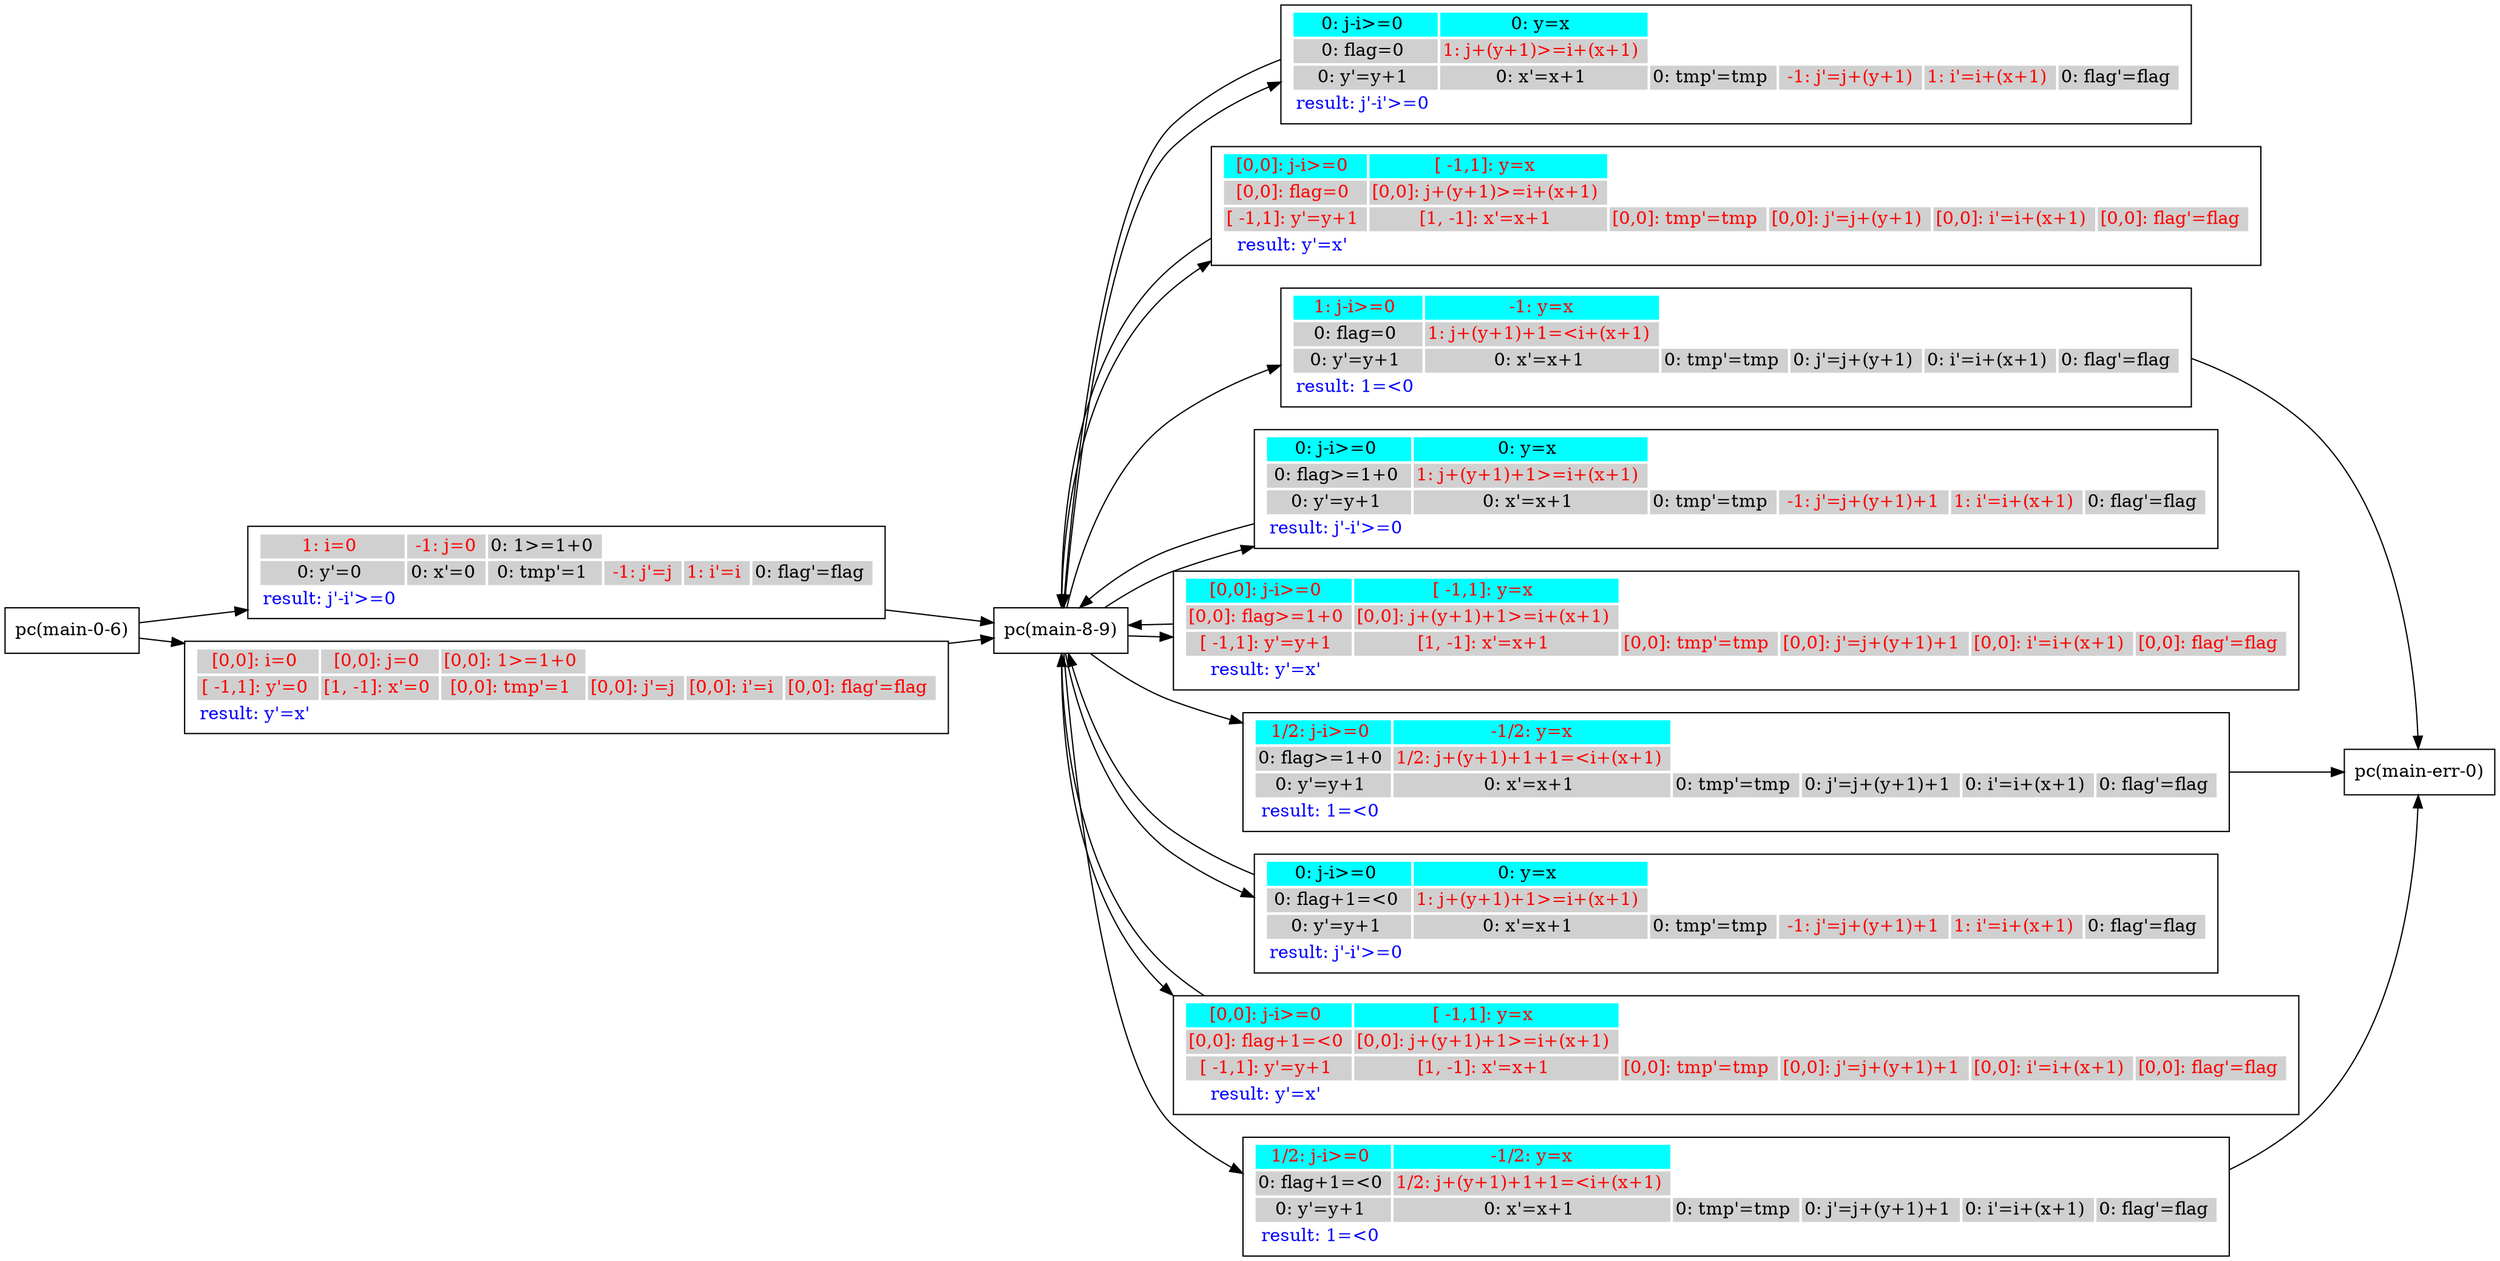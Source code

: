 digraph G {
 rankdir=LR 
 node [shape=box]
N1 [label="pc(main-0-6)"];
N3 [label="pc(main-8-9)"];
N5 [label="pc(main-err-0)"];
N3 -> A1A0 ;
A1A0 -> N3 ;
A1A0 [ label=<<TABLE border="0"><TR><TD bgcolor = "#00FFFF"><FONT COLOR="black">0: j-i&#062;=0 </FONT></TD><TD bgcolor = "#00FFFF"><FONT COLOR="black">0: y=x </FONT></TD></TR><TR><TD bgcolor = "#D0D0D0"><FONT COLOR="black">0: flag=0 </FONT></TD><TD bgcolor = "#D0D0D0"><FONT COLOR="red">1: j+(y+1)&#062;=i+(x+1) </FONT></TD></TR><TR><TD bgcolor = "#D0D0D0"><FONT COLOR="black">0: y'=y+1 </FONT></TD><TD bgcolor = "#D0D0D0"><FONT COLOR="black">0: x'=x+1 </FONT></TD><TD bgcolor = "#D0D0D0"><FONT COLOR="black">0: tmp'=tmp </FONT></TD><TD bgcolor = "#D0D0D0"><FONT COLOR="red"> -1: j'=j+(y+1) </FONT></TD><TD bgcolor = "#D0D0D0"><FONT COLOR="red">1: i'=i+(x+1) </FONT></TD><TD bgcolor = "#D0D0D0"><FONT COLOR="black">0: flag'=flag </FONT></TD></TR><TR><TD bgcolor = "white"><FONT COLOR="blue">result: j'-i'&#062;=0 </FONT></TD></TR></TABLE>>];
N3 -> A1A1 ;
A1A1 -> N3 ;
A1A1 [ label=<<TABLE border="0"><TR><TD bgcolor = "#00FFFF"><FONT COLOR="red">[0,0]: j-i&#062;=0 </FONT></TD><TD bgcolor = "#00FFFF"><FONT COLOR="red">[ -1,1]: y=x </FONT></TD></TR><TR><TD bgcolor = "#D0D0D0"><FONT COLOR="red">[0,0]: flag=0 </FONT></TD><TD bgcolor = "#D0D0D0"><FONT COLOR="red">[0,0]: j+(y+1)&#062;=i+(x+1) </FONT></TD></TR><TR><TD bgcolor = "#D0D0D0"><FONT COLOR="red">[ -1,1]: y'=y+1 </FONT></TD><TD bgcolor = "#D0D0D0"><FONT COLOR="red">[1, -1]: x'=x+1 </FONT></TD><TD bgcolor = "#D0D0D0"><FONT COLOR="red">[0,0]: tmp'=tmp </FONT></TD><TD bgcolor = "#D0D0D0"><FONT COLOR="red">[0,0]: j'=j+(y+1) </FONT></TD><TD bgcolor = "#D0D0D0"><FONT COLOR="red">[0,0]: i'=i+(x+1) </FONT></TD><TD bgcolor = "#D0D0D0"><FONT COLOR="red">[0,0]: flag'=flag </FONT></TD></TR><TR><TD bgcolor = "white"><FONT COLOR="blue">result: y'=x' </FONT></TD></TR></TABLE>>];
N3 -> A2A0 ;
A2A0 -> N5 ;
A2A0 [ label=<<TABLE border="0"><TR><TD bgcolor = "#00FFFF"><FONT COLOR="red">1: j-i&#062;=0 </FONT></TD><TD bgcolor = "#00FFFF"><FONT COLOR="red"> -1: y=x </FONT></TD></TR><TR><TD bgcolor = "#D0D0D0"><FONT COLOR="black">0: flag=0 </FONT></TD><TD bgcolor = "#D0D0D0"><FONT COLOR="red">1: j+(y+1)+1=&#060;i+(x+1) </FONT></TD></TR><TR><TD bgcolor = "#D0D0D0"><FONT COLOR="black">0: y'=y+1 </FONT></TD><TD bgcolor = "#D0D0D0"><FONT COLOR="black">0: x'=x+1 </FONT></TD><TD bgcolor = "#D0D0D0"><FONT COLOR="black">0: tmp'=tmp </FONT></TD><TD bgcolor = "#D0D0D0"><FONT COLOR="black">0: j'=j+(y+1) </FONT></TD><TD bgcolor = "#D0D0D0"><FONT COLOR="black">0: i'=i+(x+1) </FONT></TD><TD bgcolor = "#D0D0D0"><FONT COLOR="black">0: flag'=flag </FONT></TD></TR><TR><TD bgcolor = "white"><FONT COLOR="blue">result: 1=&#060;0 </FONT></TD></TR></TABLE>>];
N3 -> A3A0 ;
A3A0 -> N3 ;
A3A0 [ label=<<TABLE border="0"><TR><TD bgcolor = "#00FFFF"><FONT COLOR="black">0: j-i&#062;=0 </FONT></TD><TD bgcolor = "#00FFFF"><FONT COLOR="black">0: y=x </FONT></TD></TR><TR><TD bgcolor = "#D0D0D0"><FONT COLOR="black">0: flag&#062;=1+0 </FONT></TD><TD bgcolor = "#D0D0D0"><FONT COLOR="red">1: j+(y+1)+1&#062;=i+(x+1) </FONT></TD></TR><TR><TD bgcolor = "#D0D0D0"><FONT COLOR="black">0: y'=y+1 </FONT></TD><TD bgcolor = "#D0D0D0"><FONT COLOR="black">0: x'=x+1 </FONT></TD><TD bgcolor = "#D0D0D0"><FONT COLOR="black">0: tmp'=tmp </FONT></TD><TD bgcolor = "#D0D0D0"><FONT COLOR="red"> -1: j'=j+(y+1)+1 </FONT></TD><TD bgcolor = "#D0D0D0"><FONT COLOR="red">1: i'=i+(x+1) </FONT></TD><TD bgcolor = "#D0D0D0"><FONT COLOR="black">0: flag'=flag </FONT></TD></TR><TR><TD bgcolor = "white"><FONT COLOR="blue">result: j'-i'&#062;=0 </FONT></TD></TR></TABLE>>];
N3 -> A3A1 ;
A3A1 -> N3 ;
A3A1 [ label=<<TABLE border="0"><TR><TD bgcolor = "#00FFFF"><FONT COLOR="red">[0,0]: j-i&#062;=0 </FONT></TD><TD bgcolor = "#00FFFF"><FONT COLOR="red">[ -1,1]: y=x </FONT></TD></TR><TR><TD bgcolor = "#D0D0D0"><FONT COLOR="red">[0,0]: flag&#062;=1+0 </FONT></TD><TD bgcolor = "#D0D0D0"><FONT COLOR="red">[0,0]: j+(y+1)+1&#062;=i+(x+1) </FONT></TD></TR><TR><TD bgcolor = "#D0D0D0"><FONT COLOR="red">[ -1,1]: y'=y+1 </FONT></TD><TD bgcolor = "#D0D0D0"><FONT COLOR="red">[1, -1]: x'=x+1 </FONT></TD><TD bgcolor = "#D0D0D0"><FONT COLOR="red">[0,0]: tmp'=tmp </FONT></TD><TD bgcolor = "#D0D0D0"><FONT COLOR="red">[0,0]: j'=j+(y+1)+1 </FONT></TD><TD bgcolor = "#D0D0D0"><FONT COLOR="red">[0,0]: i'=i+(x+1) </FONT></TD><TD bgcolor = "#D0D0D0"><FONT COLOR="red">[0,0]: flag'=flag </FONT></TD></TR><TR><TD bgcolor = "white"><FONT COLOR="blue">result: y'=x' </FONT></TD></TR></TABLE>>];
N3 -> A4A0 ;
A4A0 -> N5 ;
A4A0 [ label=<<TABLE border="0"><TR><TD bgcolor = "#00FFFF"><FONT COLOR="red">1/2: j-i&#062;=0 </FONT></TD><TD bgcolor = "#00FFFF"><FONT COLOR="red"> -1/2: y=x </FONT></TD></TR><TR><TD bgcolor = "#D0D0D0"><FONT COLOR="black">0: flag&#062;=1+0 </FONT></TD><TD bgcolor = "#D0D0D0"><FONT COLOR="red">1/2: j+(y+1)+1+1=&#060;i+(x+1) </FONT></TD></TR><TR><TD bgcolor = "#D0D0D0"><FONT COLOR="black">0: y'=y+1 </FONT></TD><TD bgcolor = "#D0D0D0"><FONT COLOR="black">0: x'=x+1 </FONT></TD><TD bgcolor = "#D0D0D0"><FONT COLOR="black">0: tmp'=tmp </FONT></TD><TD bgcolor = "#D0D0D0"><FONT COLOR="black">0: j'=j+(y+1)+1 </FONT></TD><TD bgcolor = "#D0D0D0"><FONT COLOR="black">0: i'=i+(x+1) </FONT></TD><TD bgcolor = "#D0D0D0"><FONT COLOR="black">0: flag'=flag </FONT></TD></TR><TR><TD bgcolor = "white"><FONT COLOR="blue">result: 1=&#060;0 </FONT></TD></TR></TABLE>>];
N3 -> A5A0 ;
A5A0 -> N3 ;
A5A0 [ label=<<TABLE border="0"><TR><TD bgcolor = "#00FFFF"><FONT COLOR="black">0: j-i&#062;=0 </FONT></TD><TD bgcolor = "#00FFFF"><FONT COLOR="black">0: y=x </FONT></TD></TR><TR><TD bgcolor = "#D0D0D0"><FONT COLOR="black">0: flag+1=&#060;0 </FONT></TD><TD bgcolor = "#D0D0D0"><FONT COLOR="red">1: j+(y+1)+1&#062;=i+(x+1) </FONT></TD></TR><TR><TD bgcolor = "#D0D0D0"><FONT COLOR="black">0: y'=y+1 </FONT></TD><TD bgcolor = "#D0D0D0"><FONT COLOR="black">0: x'=x+1 </FONT></TD><TD bgcolor = "#D0D0D0"><FONT COLOR="black">0: tmp'=tmp </FONT></TD><TD bgcolor = "#D0D0D0"><FONT COLOR="red"> -1: j'=j+(y+1)+1 </FONT></TD><TD bgcolor = "#D0D0D0"><FONT COLOR="red">1: i'=i+(x+1) </FONT></TD><TD bgcolor = "#D0D0D0"><FONT COLOR="black">0: flag'=flag </FONT></TD></TR><TR><TD bgcolor = "white"><FONT COLOR="blue">result: j'-i'&#062;=0 </FONT></TD></TR></TABLE>>];
N3 -> A5A1 ;
A5A1 -> N3 ;
A5A1 [ label=<<TABLE border="0"><TR><TD bgcolor = "#00FFFF"><FONT COLOR="red">[0,0]: j-i&#062;=0 </FONT></TD><TD bgcolor = "#00FFFF"><FONT COLOR="red">[ -1,1]: y=x </FONT></TD></TR><TR><TD bgcolor = "#D0D0D0"><FONT COLOR="red">[0,0]: flag+1=&#060;0 </FONT></TD><TD bgcolor = "#D0D0D0"><FONT COLOR="red">[0,0]: j+(y+1)+1&#062;=i+(x+1) </FONT></TD></TR><TR><TD bgcolor = "#D0D0D0"><FONT COLOR="red">[ -1,1]: y'=y+1 </FONT></TD><TD bgcolor = "#D0D0D0"><FONT COLOR="red">[1, -1]: x'=x+1 </FONT></TD><TD bgcolor = "#D0D0D0"><FONT COLOR="red">[0,0]: tmp'=tmp </FONT></TD><TD bgcolor = "#D0D0D0"><FONT COLOR="red">[0,0]: j'=j+(y+1)+1 </FONT></TD><TD bgcolor = "#D0D0D0"><FONT COLOR="red">[0,0]: i'=i+(x+1) </FONT></TD><TD bgcolor = "#D0D0D0"><FONT COLOR="red">[0,0]: flag'=flag </FONT></TD></TR><TR><TD bgcolor = "white"><FONT COLOR="blue">result: y'=x' </FONT></TD></TR></TABLE>>];
N3 -> A6A0 ;
A6A0 -> N5 ;
A6A0 [ label=<<TABLE border="0"><TR><TD bgcolor = "#00FFFF"><FONT COLOR="red">1/2: j-i&#062;=0 </FONT></TD><TD bgcolor = "#00FFFF"><FONT COLOR="red"> -1/2: y=x </FONT></TD></TR><TR><TD bgcolor = "#D0D0D0"><FONT COLOR="black">0: flag+1=&#060;0 </FONT></TD><TD bgcolor = "#D0D0D0"><FONT COLOR="red">1/2: j+(y+1)+1+1=&#060;i+(x+1) </FONT></TD></TR><TR><TD bgcolor = "#D0D0D0"><FONT COLOR="black">0: y'=y+1 </FONT></TD><TD bgcolor = "#D0D0D0"><FONT COLOR="black">0: x'=x+1 </FONT></TD><TD bgcolor = "#D0D0D0"><FONT COLOR="black">0: tmp'=tmp </FONT></TD><TD bgcolor = "#D0D0D0"><FONT COLOR="black">0: j'=j+(y+1)+1 </FONT></TD><TD bgcolor = "#D0D0D0"><FONT COLOR="black">0: i'=i+(x+1) </FONT></TD><TD bgcolor = "#D0D0D0"><FONT COLOR="black">0: flag'=flag </FONT></TD></TR><TR><TD bgcolor = "white"><FONT COLOR="blue">result: 1=&#060;0 </FONT></TD></TR></TABLE>>];
N1 -> A7A0 ;
A7A0 -> N3 ;
A7A0 [ label=<<TABLE border="0"><TR><TD bgcolor = "#D0D0D0"><FONT COLOR="red">1: i=0 </FONT></TD><TD bgcolor = "#D0D0D0"><FONT COLOR="red"> -1: j=0 </FONT></TD><TD bgcolor = "#D0D0D0"><FONT COLOR="black">0: 1&#062;=1+0 </FONT></TD></TR><TR><TD bgcolor = "#D0D0D0"><FONT COLOR="black">0: y'=0 </FONT></TD><TD bgcolor = "#D0D0D0"><FONT COLOR="black">0: x'=0 </FONT></TD><TD bgcolor = "#D0D0D0"><FONT COLOR="black">0: tmp'=1 </FONT></TD><TD bgcolor = "#D0D0D0"><FONT COLOR="red"> -1: j'=j </FONT></TD><TD bgcolor = "#D0D0D0"><FONT COLOR="red">1: i'=i </FONT></TD><TD bgcolor = "#D0D0D0"><FONT COLOR="black">0: flag'=flag </FONT></TD></TR><TR><TD bgcolor = "white"><FONT COLOR="blue">result: j'-i'&#062;=0 </FONT></TD></TR></TABLE>>];
N1 -> A7A1 ;
A7A1 -> N3 ;
A7A1 [ label=<<TABLE border="0"><TR><TD bgcolor = "#D0D0D0"><FONT COLOR="red">[0,0]: i=0 </FONT></TD><TD bgcolor = "#D0D0D0"><FONT COLOR="red">[0,0]: j=0 </FONT></TD><TD bgcolor = "#D0D0D0"><FONT COLOR="red">[0,0]: 1&#062;=1+0 </FONT></TD></TR><TR><TD bgcolor = "#D0D0D0"><FONT COLOR="red">[ -1,1]: y'=0 </FONT></TD><TD bgcolor = "#D0D0D0"><FONT COLOR="red">[1, -1]: x'=0 </FONT></TD><TD bgcolor = "#D0D0D0"><FONT COLOR="red">[0,0]: tmp'=1 </FONT></TD><TD bgcolor = "#D0D0D0"><FONT COLOR="red">[0,0]: j'=j </FONT></TD><TD bgcolor = "#D0D0D0"><FONT COLOR="red">[0,0]: i'=i </FONT></TD><TD bgcolor = "#D0D0D0"><FONT COLOR="red">[0,0]: flag'=flag </FONT></TD></TR><TR><TD bgcolor = "white"><FONT COLOR="blue">result: y'=x' </FONT></TD></TR></TABLE>>];
}
